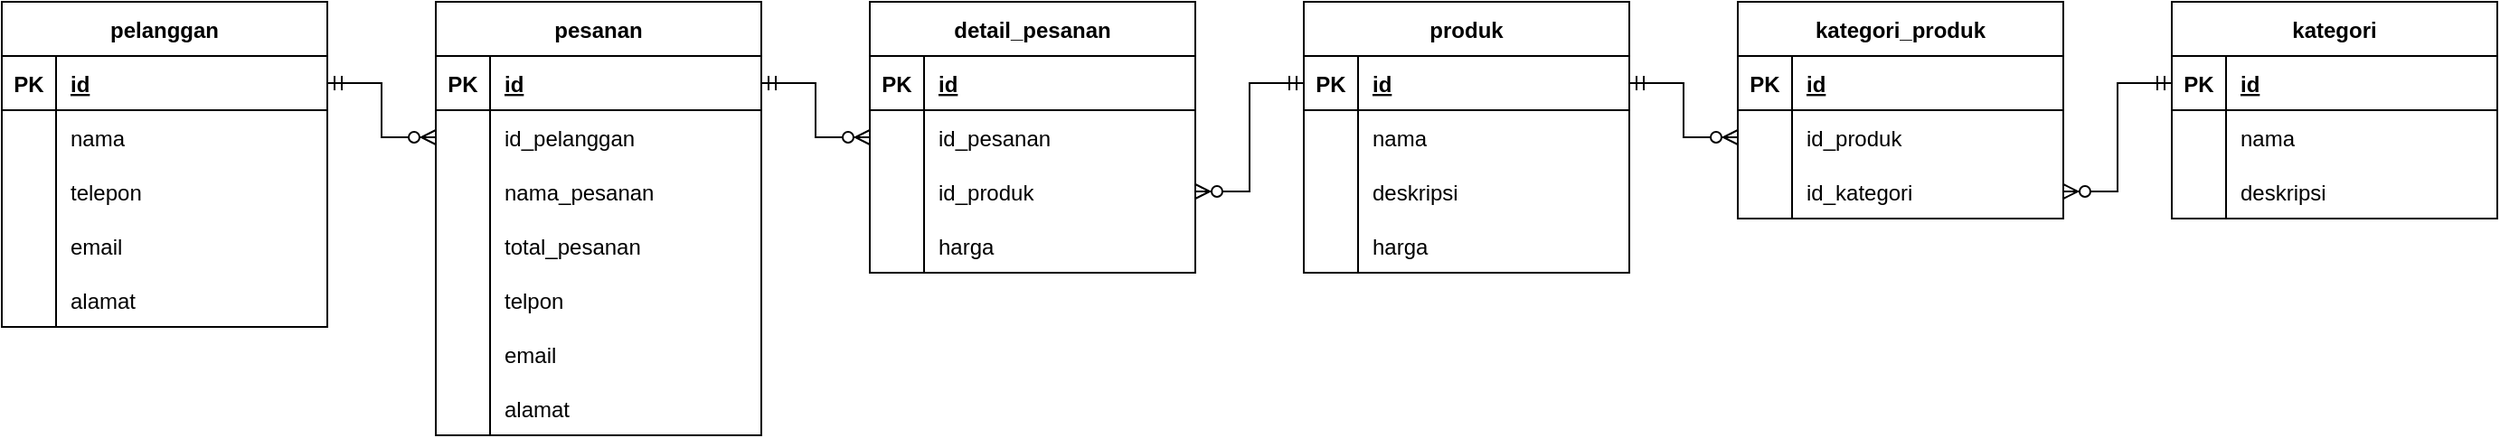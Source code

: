 <mxfile version="20.5.3" type="device"><diagram id="DdSeFPwj7vcF3v-qImV0" name="Page-1"><mxGraphModel dx="868" dy="450" grid="1" gridSize="10" guides="1" tooltips="1" connect="1" arrows="1" fold="1" page="1" pageScale="1" pageWidth="850" pageHeight="1100" math="0" shadow="0"><root><mxCell id="0"/><mxCell id="1" parent="0"/><mxCell id="Yi7rNI-i4tt3zs1nojZY-6" value="pelanggan" style="shape=table;startSize=30;container=1;collapsible=1;childLayout=tableLayout;fixedRows=1;rowLines=0;fontStyle=1;align=center;resizeLast=1;" vertex="1" parent="1"><mxGeometry x="40" y="80" width="180" height="180" as="geometry"/></mxCell><mxCell id="Yi7rNI-i4tt3zs1nojZY-7" value="" style="shape=tableRow;horizontal=0;startSize=0;swimlaneHead=0;swimlaneBody=0;fillColor=none;collapsible=0;dropTarget=0;points=[[0,0.5],[1,0.5]];portConstraint=eastwest;top=0;left=0;right=0;bottom=1;" vertex="1" parent="Yi7rNI-i4tt3zs1nojZY-6"><mxGeometry y="30" width="180" height="30" as="geometry"/></mxCell><mxCell id="Yi7rNI-i4tt3zs1nojZY-8" value="PK" style="shape=partialRectangle;connectable=0;fillColor=none;top=0;left=0;bottom=0;right=0;fontStyle=1;overflow=hidden;" vertex="1" parent="Yi7rNI-i4tt3zs1nojZY-7"><mxGeometry width="30" height="30" as="geometry"><mxRectangle width="30" height="30" as="alternateBounds"/></mxGeometry></mxCell><mxCell id="Yi7rNI-i4tt3zs1nojZY-9" value="id" style="shape=partialRectangle;connectable=0;fillColor=none;top=0;left=0;bottom=0;right=0;align=left;spacingLeft=6;fontStyle=5;overflow=hidden;" vertex="1" parent="Yi7rNI-i4tt3zs1nojZY-7"><mxGeometry x="30" width="150" height="30" as="geometry"><mxRectangle width="150" height="30" as="alternateBounds"/></mxGeometry></mxCell><mxCell id="Yi7rNI-i4tt3zs1nojZY-10" value="" style="shape=tableRow;horizontal=0;startSize=0;swimlaneHead=0;swimlaneBody=0;fillColor=none;collapsible=0;dropTarget=0;points=[[0,0.5],[1,0.5]];portConstraint=eastwest;top=0;left=0;right=0;bottom=0;" vertex="1" parent="Yi7rNI-i4tt3zs1nojZY-6"><mxGeometry y="60" width="180" height="30" as="geometry"/></mxCell><mxCell id="Yi7rNI-i4tt3zs1nojZY-11" value="" style="shape=partialRectangle;connectable=0;fillColor=none;top=0;left=0;bottom=0;right=0;editable=1;overflow=hidden;" vertex="1" parent="Yi7rNI-i4tt3zs1nojZY-10"><mxGeometry width="30" height="30" as="geometry"><mxRectangle width="30" height="30" as="alternateBounds"/></mxGeometry></mxCell><mxCell id="Yi7rNI-i4tt3zs1nojZY-12" value="nama" style="shape=partialRectangle;connectable=0;fillColor=none;top=0;left=0;bottom=0;right=0;align=left;spacingLeft=6;overflow=hidden;" vertex="1" parent="Yi7rNI-i4tt3zs1nojZY-10"><mxGeometry x="30" width="150" height="30" as="geometry"><mxRectangle width="150" height="30" as="alternateBounds"/></mxGeometry></mxCell><mxCell id="Yi7rNI-i4tt3zs1nojZY-13" value="" style="shape=tableRow;horizontal=0;startSize=0;swimlaneHead=0;swimlaneBody=0;fillColor=none;collapsible=0;dropTarget=0;points=[[0,0.5],[1,0.5]];portConstraint=eastwest;top=0;left=0;right=0;bottom=0;" vertex="1" parent="Yi7rNI-i4tt3zs1nojZY-6"><mxGeometry y="90" width="180" height="30" as="geometry"/></mxCell><mxCell id="Yi7rNI-i4tt3zs1nojZY-14" value="" style="shape=partialRectangle;connectable=0;fillColor=none;top=0;left=0;bottom=0;right=0;editable=1;overflow=hidden;" vertex="1" parent="Yi7rNI-i4tt3zs1nojZY-13"><mxGeometry width="30" height="30" as="geometry"><mxRectangle width="30" height="30" as="alternateBounds"/></mxGeometry></mxCell><mxCell id="Yi7rNI-i4tt3zs1nojZY-15" value="telepon" style="shape=partialRectangle;connectable=0;fillColor=none;top=0;left=0;bottom=0;right=0;align=left;spacingLeft=6;overflow=hidden;" vertex="1" parent="Yi7rNI-i4tt3zs1nojZY-13"><mxGeometry x="30" width="150" height="30" as="geometry"><mxRectangle width="150" height="30" as="alternateBounds"/></mxGeometry></mxCell><mxCell id="Yi7rNI-i4tt3zs1nojZY-16" value="" style="shape=tableRow;horizontal=0;startSize=0;swimlaneHead=0;swimlaneBody=0;fillColor=none;collapsible=0;dropTarget=0;points=[[0,0.5],[1,0.5]];portConstraint=eastwest;top=0;left=0;right=0;bottom=0;" vertex="1" parent="Yi7rNI-i4tt3zs1nojZY-6"><mxGeometry y="120" width="180" height="30" as="geometry"/></mxCell><mxCell id="Yi7rNI-i4tt3zs1nojZY-17" value="" style="shape=partialRectangle;connectable=0;fillColor=none;top=0;left=0;bottom=0;right=0;editable=1;overflow=hidden;" vertex="1" parent="Yi7rNI-i4tt3zs1nojZY-16"><mxGeometry width="30" height="30" as="geometry"><mxRectangle width="30" height="30" as="alternateBounds"/></mxGeometry></mxCell><mxCell id="Yi7rNI-i4tt3zs1nojZY-18" value="email" style="shape=partialRectangle;connectable=0;fillColor=none;top=0;left=0;bottom=0;right=0;align=left;spacingLeft=6;overflow=hidden;" vertex="1" parent="Yi7rNI-i4tt3zs1nojZY-16"><mxGeometry x="30" width="150" height="30" as="geometry"><mxRectangle width="150" height="30" as="alternateBounds"/></mxGeometry></mxCell><mxCell id="Yi7rNI-i4tt3zs1nojZY-24" value="" style="shape=tableRow;horizontal=0;startSize=0;swimlaneHead=0;swimlaneBody=0;fillColor=none;collapsible=0;dropTarget=0;points=[[0,0.5],[1,0.5]];portConstraint=eastwest;top=0;left=0;right=0;bottom=0;" vertex="1" parent="Yi7rNI-i4tt3zs1nojZY-6"><mxGeometry y="150" width="180" height="30" as="geometry"/></mxCell><mxCell id="Yi7rNI-i4tt3zs1nojZY-25" value="" style="shape=partialRectangle;connectable=0;fillColor=none;top=0;left=0;bottom=0;right=0;editable=1;overflow=hidden;" vertex="1" parent="Yi7rNI-i4tt3zs1nojZY-24"><mxGeometry width="30" height="30" as="geometry"><mxRectangle width="30" height="30" as="alternateBounds"/></mxGeometry></mxCell><mxCell id="Yi7rNI-i4tt3zs1nojZY-26" value="alamat" style="shape=partialRectangle;connectable=0;fillColor=none;top=0;left=0;bottom=0;right=0;align=left;spacingLeft=6;overflow=hidden;" vertex="1" parent="Yi7rNI-i4tt3zs1nojZY-24"><mxGeometry x="30" width="150" height="30" as="geometry"><mxRectangle width="150" height="30" as="alternateBounds"/></mxGeometry></mxCell><mxCell id="Yi7rNI-i4tt3zs1nojZY-27" value="pesanan" style="shape=table;startSize=30;container=1;collapsible=1;childLayout=tableLayout;fixedRows=1;rowLines=0;fontStyle=1;align=center;resizeLast=1;" vertex="1" parent="1"><mxGeometry x="280" y="80" width="180" height="240" as="geometry"/></mxCell><mxCell id="Yi7rNI-i4tt3zs1nojZY-28" value="" style="shape=tableRow;horizontal=0;startSize=0;swimlaneHead=0;swimlaneBody=0;fillColor=none;collapsible=0;dropTarget=0;points=[[0,0.5],[1,0.5]];portConstraint=eastwest;top=0;left=0;right=0;bottom=1;" vertex="1" parent="Yi7rNI-i4tt3zs1nojZY-27"><mxGeometry y="30" width="180" height="30" as="geometry"/></mxCell><mxCell id="Yi7rNI-i4tt3zs1nojZY-29" value="PK" style="shape=partialRectangle;connectable=0;fillColor=none;top=0;left=0;bottom=0;right=0;fontStyle=1;overflow=hidden;" vertex="1" parent="Yi7rNI-i4tt3zs1nojZY-28"><mxGeometry width="30" height="30" as="geometry"><mxRectangle width="30" height="30" as="alternateBounds"/></mxGeometry></mxCell><mxCell id="Yi7rNI-i4tt3zs1nojZY-30" value="id" style="shape=partialRectangle;connectable=0;fillColor=none;top=0;left=0;bottom=0;right=0;align=left;spacingLeft=6;fontStyle=5;overflow=hidden;" vertex="1" parent="Yi7rNI-i4tt3zs1nojZY-28"><mxGeometry x="30" width="150" height="30" as="geometry"><mxRectangle width="150" height="30" as="alternateBounds"/></mxGeometry></mxCell><mxCell id="Yi7rNI-i4tt3zs1nojZY-31" value="" style="shape=tableRow;horizontal=0;startSize=0;swimlaneHead=0;swimlaneBody=0;fillColor=none;collapsible=0;dropTarget=0;points=[[0,0.5],[1,0.5]];portConstraint=eastwest;top=0;left=0;right=0;bottom=0;" vertex="1" parent="Yi7rNI-i4tt3zs1nojZY-27"><mxGeometry y="60" width="180" height="30" as="geometry"/></mxCell><mxCell id="Yi7rNI-i4tt3zs1nojZY-32" value="" style="shape=partialRectangle;connectable=0;fillColor=none;top=0;left=0;bottom=0;right=0;editable=1;overflow=hidden;" vertex="1" parent="Yi7rNI-i4tt3zs1nojZY-31"><mxGeometry width="30" height="30" as="geometry"><mxRectangle width="30" height="30" as="alternateBounds"/></mxGeometry></mxCell><mxCell id="Yi7rNI-i4tt3zs1nojZY-33" value="id_pelanggan" style="shape=partialRectangle;connectable=0;fillColor=none;top=0;left=0;bottom=0;right=0;align=left;spacingLeft=6;overflow=hidden;" vertex="1" parent="Yi7rNI-i4tt3zs1nojZY-31"><mxGeometry x="30" width="150" height="30" as="geometry"><mxRectangle width="150" height="30" as="alternateBounds"/></mxGeometry></mxCell><mxCell id="Yi7rNI-i4tt3zs1nojZY-37" value="" style="shape=tableRow;horizontal=0;startSize=0;swimlaneHead=0;swimlaneBody=0;fillColor=none;collapsible=0;dropTarget=0;points=[[0,0.5],[1,0.5]];portConstraint=eastwest;top=0;left=0;right=0;bottom=0;" vertex="1" parent="Yi7rNI-i4tt3zs1nojZY-27"><mxGeometry y="90" width="180" height="30" as="geometry"/></mxCell><mxCell id="Yi7rNI-i4tt3zs1nojZY-38" value="" style="shape=partialRectangle;connectable=0;fillColor=none;top=0;left=0;bottom=0;right=0;editable=1;overflow=hidden;" vertex="1" parent="Yi7rNI-i4tt3zs1nojZY-37"><mxGeometry width="30" height="30" as="geometry"><mxRectangle width="30" height="30" as="alternateBounds"/></mxGeometry></mxCell><mxCell id="Yi7rNI-i4tt3zs1nojZY-39" value="nama_pesanan" style="shape=partialRectangle;connectable=0;fillColor=none;top=0;left=0;bottom=0;right=0;align=left;spacingLeft=6;overflow=hidden;" vertex="1" parent="Yi7rNI-i4tt3zs1nojZY-37"><mxGeometry x="30" width="150" height="30" as="geometry"><mxRectangle width="150" height="30" as="alternateBounds"/></mxGeometry></mxCell><mxCell id="Yi7rNI-i4tt3zs1nojZY-40" value="" style="shape=tableRow;horizontal=0;startSize=0;swimlaneHead=0;swimlaneBody=0;fillColor=none;collapsible=0;dropTarget=0;points=[[0,0.5],[1,0.5]];portConstraint=eastwest;top=0;left=0;right=0;bottom=0;" vertex="1" parent="Yi7rNI-i4tt3zs1nojZY-27"><mxGeometry y="120" width="180" height="30" as="geometry"/></mxCell><mxCell id="Yi7rNI-i4tt3zs1nojZY-41" value="" style="shape=partialRectangle;connectable=0;fillColor=none;top=0;left=0;bottom=0;right=0;editable=1;overflow=hidden;" vertex="1" parent="Yi7rNI-i4tt3zs1nojZY-40"><mxGeometry width="30" height="30" as="geometry"><mxRectangle width="30" height="30" as="alternateBounds"/></mxGeometry></mxCell><mxCell id="Yi7rNI-i4tt3zs1nojZY-42" value="total_pesanan" style="shape=partialRectangle;connectable=0;fillColor=none;top=0;left=0;bottom=0;right=0;align=left;spacingLeft=6;overflow=hidden;" vertex="1" parent="Yi7rNI-i4tt3zs1nojZY-40"><mxGeometry x="30" width="150" height="30" as="geometry"><mxRectangle width="150" height="30" as="alternateBounds"/></mxGeometry></mxCell><mxCell id="Yi7rNI-i4tt3zs1nojZY-34" value="" style="shape=tableRow;horizontal=0;startSize=0;swimlaneHead=0;swimlaneBody=0;fillColor=none;collapsible=0;dropTarget=0;points=[[0,0.5],[1,0.5]];portConstraint=eastwest;top=0;left=0;right=0;bottom=0;" vertex="1" parent="Yi7rNI-i4tt3zs1nojZY-27"><mxGeometry y="150" width="180" height="30" as="geometry"/></mxCell><mxCell id="Yi7rNI-i4tt3zs1nojZY-35" value="" style="shape=partialRectangle;connectable=0;fillColor=none;top=0;left=0;bottom=0;right=0;editable=1;overflow=hidden;" vertex="1" parent="Yi7rNI-i4tt3zs1nojZY-34"><mxGeometry width="30" height="30" as="geometry"><mxRectangle width="30" height="30" as="alternateBounds"/></mxGeometry></mxCell><mxCell id="Yi7rNI-i4tt3zs1nojZY-36" value="telpon" style="shape=partialRectangle;connectable=0;fillColor=none;top=0;left=0;bottom=0;right=0;align=left;spacingLeft=6;overflow=hidden;" vertex="1" parent="Yi7rNI-i4tt3zs1nojZY-34"><mxGeometry x="30" width="150" height="30" as="geometry"><mxRectangle width="150" height="30" as="alternateBounds"/></mxGeometry></mxCell><mxCell id="Yi7rNI-i4tt3zs1nojZY-136" value="" style="shape=tableRow;horizontal=0;startSize=0;swimlaneHead=0;swimlaneBody=0;fillColor=none;collapsible=0;dropTarget=0;points=[[0,0.5],[1,0.5]];portConstraint=eastwest;top=0;left=0;right=0;bottom=0;" vertex="1" parent="Yi7rNI-i4tt3zs1nojZY-27"><mxGeometry y="180" width="180" height="30" as="geometry"/></mxCell><mxCell id="Yi7rNI-i4tt3zs1nojZY-137" value="" style="shape=partialRectangle;connectable=0;fillColor=none;top=0;left=0;bottom=0;right=0;editable=1;overflow=hidden;" vertex="1" parent="Yi7rNI-i4tt3zs1nojZY-136"><mxGeometry width="30" height="30" as="geometry"><mxRectangle width="30" height="30" as="alternateBounds"/></mxGeometry></mxCell><mxCell id="Yi7rNI-i4tt3zs1nojZY-138" value="email" style="shape=partialRectangle;connectable=0;fillColor=none;top=0;left=0;bottom=0;right=0;align=left;spacingLeft=6;overflow=hidden;" vertex="1" parent="Yi7rNI-i4tt3zs1nojZY-136"><mxGeometry x="30" width="150" height="30" as="geometry"><mxRectangle width="150" height="30" as="alternateBounds"/></mxGeometry></mxCell><mxCell id="Yi7rNI-i4tt3zs1nojZY-139" value="" style="shape=tableRow;horizontal=0;startSize=0;swimlaneHead=0;swimlaneBody=0;fillColor=none;collapsible=0;dropTarget=0;points=[[0,0.5],[1,0.5]];portConstraint=eastwest;top=0;left=0;right=0;bottom=0;" vertex="1" parent="Yi7rNI-i4tt3zs1nojZY-27"><mxGeometry y="210" width="180" height="30" as="geometry"/></mxCell><mxCell id="Yi7rNI-i4tt3zs1nojZY-140" value="" style="shape=partialRectangle;connectable=0;fillColor=none;top=0;left=0;bottom=0;right=0;editable=1;overflow=hidden;" vertex="1" parent="Yi7rNI-i4tt3zs1nojZY-139"><mxGeometry width="30" height="30" as="geometry"><mxRectangle width="30" height="30" as="alternateBounds"/></mxGeometry></mxCell><mxCell id="Yi7rNI-i4tt3zs1nojZY-141" value="alamat" style="shape=partialRectangle;connectable=0;fillColor=none;top=0;left=0;bottom=0;right=0;align=left;spacingLeft=6;overflow=hidden;" vertex="1" parent="Yi7rNI-i4tt3zs1nojZY-139"><mxGeometry x="30" width="150" height="30" as="geometry"><mxRectangle width="150" height="30" as="alternateBounds"/></mxGeometry></mxCell><mxCell id="Yi7rNI-i4tt3zs1nojZY-47" value="produk" style="shape=table;startSize=30;container=1;collapsible=1;childLayout=tableLayout;fixedRows=1;rowLines=0;fontStyle=1;align=center;resizeLast=1;" vertex="1" parent="1"><mxGeometry x="760" y="80" width="180" height="150" as="geometry"/></mxCell><mxCell id="Yi7rNI-i4tt3zs1nojZY-48" value="" style="shape=tableRow;horizontal=0;startSize=0;swimlaneHead=0;swimlaneBody=0;fillColor=none;collapsible=0;dropTarget=0;points=[[0,0.5],[1,0.5]];portConstraint=eastwest;top=0;left=0;right=0;bottom=1;" vertex="1" parent="Yi7rNI-i4tt3zs1nojZY-47"><mxGeometry y="30" width="180" height="30" as="geometry"/></mxCell><mxCell id="Yi7rNI-i4tt3zs1nojZY-49" value="PK" style="shape=partialRectangle;connectable=0;fillColor=none;top=0;left=0;bottom=0;right=0;fontStyle=1;overflow=hidden;" vertex="1" parent="Yi7rNI-i4tt3zs1nojZY-48"><mxGeometry width="30" height="30" as="geometry"><mxRectangle width="30" height="30" as="alternateBounds"/></mxGeometry></mxCell><mxCell id="Yi7rNI-i4tt3zs1nojZY-50" value="id" style="shape=partialRectangle;connectable=0;fillColor=none;top=0;left=0;bottom=0;right=0;align=left;spacingLeft=6;fontStyle=5;overflow=hidden;" vertex="1" parent="Yi7rNI-i4tt3zs1nojZY-48"><mxGeometry x="30" width="150" height="30" as="geometry"><mxRectangle width="150" height="30" as="alternateBounds"/></mxGeometry></mxCell><mxCell id="Yi7rNI-i4tt3zs1nojZY-51" value="" style="shape=tableRow;horizontal=0;startSize=0;swimlaneHead=0;swimlaneBody=0;fillColor=none;collapsible=0;dropTarget=0;points=[[0,0.5],[1,0.5]];portConstraint=eastwest;top=0;left=0;right=0;bottom=0;" vertex="1" parent="Yi7rNI-i4tt3zs1nojZY-47"><mxGeometry y="60" width="180" height="30" as="geometry"/></mxCell><mxCell id="Yi7rNI-i4tt3zs1nojZY-52" value="" style="shape=partialRectangle;connectable=0;fillColor=none;top=0;left=0;bottom=0;right=0;editable=1;overflow=hidden;" vertex="1" parent="Yi7rNI-i4tt3zs1nojZY-51"><mxGeometry width="30" height="30" as="geometry"><mxRectangle width="30" height="30" as="alternateBounds"/></mxGeometry></mxCell><mxCell id="Yi7rNI-i4tt3zs1nojZY-53" value="nama" style="shape=partialRectangle;connectable=0;fillColor=none;top=0;left=0;bottom=0;right=0;align=left;spacingLeft=6;overflow=hidden;" vertex="1" parent="Yi7rNI-i4tt3zs1nojZY-51"><mxGeometry x="30" width="150" height="30" as="geometry"><mxRectangle width="150" height="30" as="alternateBounds"/></mxGeometry></mxCell><mxCell id="Yi7rNI-i4tt3zs1nojZY-54" value="" style="shape=tableRow;horizontal=0;startSize=0;swimlaneHead=0;swimlaneBody=0;fillColor=none;collapsible=0;dropTarget=0;points=[[0,0.5],[1,0.5]];portConstraint=eastwest;top=0;left=0;right=0;bottom=0;" vertex="1" parent="Yi7rNI-i4tt3zs1nojZY-47"><mxGeometry y="90" width="180" height="30" as="geometry"/></mxCell><mxCell id="Yi7rNI-i4tt3zs1nojZY-55" value="" style="shape=partialRectangle;connectable=0;fillColor=none;top=0;left=0;bottom=0;right=0;editable=1;overflow=hidden;" vertex="1" parent="Yi7rNI-i4tt3zs1nojZY-54"><mxGeometry width="30" height="30" as="geometry"><mxRectangle width="30" height="30" as="alternateBounds"/></mxGeometry></mxCell><mxCell id="Yi7rNI-i4tt3zs1nojZY-56" value="deskripsi" style="shape=partialRectangle;connectable=0;fillColor=none;top=0;left=0;bottom=0;right=0;align=left;spacingLeft=6;overflow=hidden;" vertex="1" parent="Yi7rNI-i4tt3zs1nojZY-54"><mxGeometry x="30" width="150" height="30" as="geometry"><mxRectangle width="150" height="30" as="alternateBounds"/></mxGeometry></mxCell><mxCell id="Yi7rNI-i4tt3zs1nojZY-57" value="" style="shape=tableRow;horizontal=0;startSize=0;swimlaneHead=0;swimlaneBody=0;fillColor=none;collapsible=0;dropTarget=0;points=[[0,0.5],[1,0.5]];portConstraint=eastwest;top=0;left=0;right=0;bottom=0;" vertex="1" parent="Yi7rNI-i4tt3zs1nojZY-47"><mxGeometry y="120" width="180" height="30" as="geometry"/></mxCell><mxCell id="Yi7rNI-i4tt3zs1nojZY-58" value="" style="shape=partialRectangle;connectable=0;fillColor=none;top=0;left=0;bottom=0;right=0;editable=1;overflow=hidden;" vertex="1" parent="Yi7rNI-i4tt3zs1nojZY-57"><mxGeometry width="30" height="30" as="geometry"><mxRectangle width="30" height="30" as="alternateBounds"/></mxGeometry></mxCell><mxCell id="Yi7rNI-i4tt3zs1nojZY-59" value="harga" style="shape=partialRectangle;connectable=0;fillColor=none;top=0;left=0;bottom=0;right=0;align=left;spacingLeft=6;overflow=hidden;" vertex="1" parent="Yi7rNI-i4tt3zs1nojZY-57"><mxGeometry x="30" width="150" height="30" as="geometry"><mxRectangle width="150" height="30" as="alternateBounds"/></mxGeometry></mxCell><mxCell id="Yi7rNI-i4tt3zs1nojZY-63" value="kategori" style="shape=table;startSize=30;container=1;collapsible=1;childLayout=tableLayout;fixedRows=1;rowLines=0;fontStyle=1;align=center;resizeLast=1;" vertex="1" parent="1"><mxGeometry x="1240" y="80" width="180" height="120" as="geometry"/></mxCell><mxCell id="Yi7rNI-i4tt3zs1nojZY-64" value="" style="shape=tableRow;horizontal=0;startSize=0;swimlaneHead=0;swimlaneBody=0;fillColor=none;collapsible=0;dropTarget=0;points=[[0,0.5],[1,0.5]];portConstraint=eastwest;top=0;left=0;right=0;bottom=1;" vertex="1" parent="Yi7rNI-i4tt3zs1nojZY-63"><mxGeometry y="30" width="180" height="30" as="geometry"/></mxCell><mxCell id="Yi7rNI-i4tt3zs1nojZY-65" value="PK" style="shape=partialRectangle;connectable=0;fillColor=none;top=0;left=0;bottom=0;right=0;fontStyle=1;overflow=hidden;" vertex="1" parent="Yi7rNI-i4tt3zs1nojZY-64"><mxGeometry width="30" height="30" as="geometry"><mxRectangle width="30" height="30" as="alternateBounds"/></mxGeometry></mxCell><mxCell id="Yi7rNI-i4tt3zs1nojZY-66" value="id" style="shape=partialRectangle;connectable=0;fillColor=none;top=0;left=0;bottom=0;right=0;align=left;spacingLeft=6;fontStyle=5;overflow=hidden;" vertex="1" parent="Yi7rNI-i4tt3zs1nojZY-64"><mxGeometry x="30" width="150" height="30" as="geometry"><mxRectangle width="150" height="30" as="alternateBounds"/></mxGeometry></mxCell><mxCell id="Yi7rNI-i4tt3zs1nojZY-67" value="" style="shape=tableRow;horizontal=0;startSize=0;swimlaneHead=0;swimlaneBody=0;fillColor=none;collapsible=0;dropTarget=0;points=[[0,0.5],[1,0.5]];portConstraint=eastwest;top=0;left=0;right=0;bottom=0;" vertex="1" parent="Yi7rNI-i4tt3zs1nojZY-63"><mxGeometry y="60" width="180" height="30" as="geometry"/></mxCell><mxCell id="Yi7rNI-i4tt3zs1nojZY-68" value="" style="shape=partialRectangle;connectable=0;fillColor=none;top=0;left=0;bottom=0;right=0;editable=1;overflow=hidden;" vertex="1" parent="Yi7rNI-i4tt3zs1nojZY-67"><mxGeometry width="30" height="30" as="geometry"><mxRectangle width="30" height="30" as="alternateBounds"/></mxGeometry></mxCell><mxCell id="Yi7rNI-i4tt3zs1nojZY-69" value="nama" style="shape=partialRectangle;connectable=0;fillColor=none;top=0;left=0;bottom=0;right=0;align=left;spacingLeft=6;overflow=hidden;" vertex="1" parent="Yi7rNI-i4tt3zs1nojZY-67"><mxGeometry x="30" width="150" height="30" as="geometry"><mxRectangle width="150" height="30" as="alternateBounds"/></mxGeometry></mxCell><mxCell id="Yi7rNI-i4tt3zs1nojZY-163" value="" style="shape=tableRow;horizontal=0;startSize=0;swimlaneHead=0;swimlaneBody=0;fillColor=none;collapsible=0;dropTarget=0;points=[[0,0.5],[1,0.5]];portConstraint=eastwest;top=0;left=0;right=0;bottom=0;" vertex="1" parent="Yi7rNI-i4tt3zs1nojZY-63"><mxGeometry y="90" width="180" height="30" as="geometry"/></mxCell><mxCell id="Yi7rNI-i4tt3zs1nojZY-164" value="" style="shape=partialRectangle;connectable=0;fillColor=none;top=0;left=0;bottom=0;right=0;editable=1;overflow=hidden;" vertex="1" parent="Yi7rNI-i4tt3zs1nojZY-163"><mxGeometry width="30" height="30" as="geometry"><mxRectangle width="30" height="30" as="alternateBounds"/></mxGeometry></mxCell><mxCell id="Yi7rNI-i4tt3zs1nojZY-165" value="deskripsi" style="shape=partialRectangle;connectable=0;fillColor=none;top=0;left=0;bottom=0;right=0;align=left;spacingLeft=6;overflow=hidden;" vertex="1" parent="Yi7rNI-i4tt3zs1nojZY-163"><mxGeometry x="30" width="150" height="30" as="geometry"><mxRectangle width="150" height="30" as="alternateBounds"/></mxGeometry></mxCell><mxCell id="Yi7rNI-i4tt3zs1nojZY-79" value="kategori_produk" style="shape=table;startSize=30;container=1;collapsible=1;childLayout=tableLayout;fixedRows=1;rowLines=0;fontStyle=1;align=center;resizeLast=1;" vertex="1" parent="1"><mxGeometry x="1000" y="80" width="180" height="120" as="geometry"/></mxCell><mxCell id="Yi7rNI-i4tt3zs1nojZY-80" value="" style="shape=tableRow;horizontal=0;startSize=0;swimlaneHead=0;swimlaneBody=0;fillColor=none;collapsible=0;dropTarget=0;points=[[0,0.5],[1,0.5]];portConstraint=eastwest;top=0;left=0;right=0;bottom=1;" vertex="1" parent="Yi7rNI-i4tt3zs1nojZY-79"><mxGeometry y="30" width="180" height="30" as="geometry"/></mxCell><mxCell id="Yi7rNI-i4tt3zs1nojZY-81" value="PK" style="shape=partialRectangle;connectable=0;fillColor=none;top=0;left=0;bottom=0;right=0;fontStyle=1;overflow=hidden;" vertex="1" parent="Yi7rNI-i4tt3zs1nojZY-80"><mxGeometry width="30" height="30" as="geometry"><mxRectangle width="30" height="30" as="alternateBounds"/></mxGeometry></mxCell><mxCell id="Yi7rNI-i4tt3zs1nojZY-82" value="id" style="shape=partialRectangle;connectable=0;fillColor=none;top=0;left=0;bottom=0;right=0;align=left;spacingLeft=6;fontStyle=5;overflow=hidden;" vertex="1" parent="Yi7rNI-i4tt3zs1nojZY-80"><mxGeometry x="30" width="150" height="30" as="geometry"><mxRectangle width="150" height="30" as="alternateBounds"/></mxGeometry></mxCell><mxCell id="Yi7rNI-i4tt3zs1nojZY-83" value="" style="shape=tableRow;horizontal=0;startSize=0;swimlaneHead=0;swimlaneBody=0;fillColor=none;collapsible=0;dropTarget=0;points=[[0,0.5],[1,0.5]];portConstraint=eastwest;top=0;left=0;right=0;bottom=0;" vertex="1" parent="Yi7rNI-i4tt3zs1nojZY-79"><mxGeometry y="60" width="180" height="30" as="geometry"/></mxCell><mxCell id="Yi7rNI-i4tt3zs1nojZY-84" value="" style="shape=partialRectangle;connectable=0;fillColor=none;top=0;left=0;bottom=0;right=0;editable=1;overflow=hidden;" vertex="1" parent="Yi7rNI-i4tt3zs1nojZY-83"><mxGeometry width="30" height="30" as="geometry"><mxRectangle width="30" height="30" as="alternateBounds"/></mxGeometry></mxCell><mxCell id="Yi7rNI-i4tt3zs1nojZY-85" value="id_produk" style="shape=partialRectangle;connectable=0;fillColor=none;top=0;left=0;bottom=0;right=0;align=left;spacingLeft=6;overflow=hidden;" vertex="1" parent="Yi7rNI-i4tt3zs1nojZY-83"><mxGeometry x="30" width="150" height="30" as="geometry"><mxRectangle width="150" height="30" as="alternateBounds"/></mxGeometry></mxCell><mxCell id="Yi7rNI-i4tt3zs1nojZY-86" value="" style="shape=tableRow;horizontal=0;startSize=0;swimlaneHead=0;swimlaneBody=0;fillColor=none;collapsible=0;dropTarget=0;points=[[0,0.5],[1,0.5]];portConstraint=eastwest;top=0;left=0;right=0;bottom=0;" vertex="1" parent="Yi7rNI-i4tt3zs1nojZY-79"><mxGeometry y="90" width="180" height="30" as="geometry"/></mxCell><mxCell id="Yi7rNI-i4tt3zs1nojZY-87" value="" style="shape=partialRectangle;connectable=0;fillColor=none;top=0;left=0;bottom=0;right=0;editable=1;overflow=hidden;" vertex="1" parent="Yi7rNI-i4tt3zs1nojZY-86"><mxGeometry width="30" height="30" as="geometry"><mxRectangle width="30" height="30" as="alternateBounds"/></mxGeometry></mxCell><mxCell id="Yi7rNI-i4tt3zs1nojZY-88" value="id_kategori" style="shape=partialRectangle;connectable=0;fillColor=none;top=0;left=0;bottom=0;right=0;align=left;spacingLeft=6;overflow=hidden;" vertex="1" parent="Yi7rNI-i4tt3zs1nojZY-86"><mxGeometry x="30" width="150" height="30" as="geometry"><mxRectangle width="150" height="30" as="alternateBounds"/></mxGeometry></mxCell><mxCell id="Yi7rNI-i4tt3zs1nojZY-95" value="detail_pesanan" style="shape=table;startSize=30;container=1;collapsible=1;childLayout=tableLayout;fixedRows=1;rowLines=0;fontStyle=1;align=center;resizeLast=1;" vertex="1" parent="1"><mxGeometry x="520" y="80" width="180" height="150" as="geometry"/></mxCell><mxCell id="Yi7rNI-i4tt3zs1nojZY-96" value="" style="shape=tableRow;horizontal=0;startSize=0;swimlaneHead=0;swimlaneBody=0;fillColor=none;collapsible=0;dropTarget=0;points=[[0,0.5],[1,0.5]];portConstraint=eastwest;top=0;left=0;right=0;bottom=1;" vertex="1" parent="Yi7rNI-i4tt3zs1nojZY-95"><mxGeometry y="30" width="180" height="30" as="geometry"/></mxCell><mxCell id="Yi7rNI-i4tt3zs1nojZY-97" value="PK" style="shape=partialRectangle;connectable=0;fillColor=none;top=0;left=0;bottom=0;right=0;fontStyle=1;overflow=hidden;" vertex="1" parent="Yi7rNI-i4tt3zs1nojZY-96"><mxGeometry width="30" height="30" as="geometry"><mxRectangle width="30" height="30" as="alternateBounds"/></mxGeometry></mxCell><mxCell id="Yi7rNI-i4tt3zs1nojZY-98" value="id" style="shape=partialRectangle;connectable=0;fillColor=none;top=0;left=0;bottom=0;right=0;align=left;spacingLeft=6;fontStyle=5;overflow=hidden;" vertex="1" parent="Yi7rNI-i4tt3zs1nojZY-96"><mxGeometry x="30" width="150" height="30" as="geometry"><mxRectangle width="150" height="30" as="alternateBounds"/></mxGeometry></mxCell><mxCell id="Yi7rNI-i4tt3zs1nojZY-99" value="" style="shape=tableRow;horizontal=0;startSize=0;swimlaneHead=0;swimlaneBody=0;fillColor=none;collapsible=0;dropTarget=0;points=[[0,0.5],[1,0.5]];portConstraint=eastwest;top=0;left=0;right=0;bottom=0;" vertex="1" parent="Yi7rNI-i4tt3zs1nojZY-95"><mxGeometry y="60" width="180" height="30" as="geometry"/></mxCell><mxCell id="Yi7rNI-i4tt3zs1nojZY-100" value="" style="shape=partialRectangle;connectable=0;fillColor=none;top=0;left=0;bottom=0;right=0;editable=1;overflow=hidden;" vertex="1" parent="Yi7rNI-i4tt3zs1nojZY-99"><mxGeometry width="30" height="30" as="geometry"><mxRectangle width="30" height="30" as="alternateBounds"/></mxGeometry></mxCell><mxCell id="Yi7rNI-i4tt3zs1nojZY-101" value="id_pesanan" style="shape=partialRectangle;connectable=0;fillColor=none;top=0;left=0;bottom=0;right=0;align=left;spacingLeft=6;overflow=hidden;" vertex="1" parent="Yi7rNI-i4tt3zs1nojZY-99"><mxGeometry x="30" width="150" height="30" as="geometry"><mxRectangle width="150" height="30" as="alternateBounds"/></mxGeometry></mxCell><mxCell id="Yi7rNI-i4tt3zs1nojZY-102" value="" style="shape=tableRow;horizontal=0;startSize=0;swimlaneHead=0;swimlaneBody=0;fillColor=none;collapsible=0;dropTarget=0;points=[[0,0.5],[1,0.5]];portConstraint=eastwest;top=0;left=0;right=0;bottom=0;" vertex="1" parent="Yi7rNI-i4tt3zs1nojZY-95"><mxGeometry y="90" width="180" height="30" as="geometry"/></mxCell><mxCell id="Yi7rNI-i4tt3zs1nojZY-103" value="" style="shape=partialRectangle;connectable=0;fillColor=none;top=0;left=0;bottom=0;right=0;editable=1;overflow=hidden;" vertex="1" parent="Yi7rNI-i4tt3zs1nojZY-102"><mxGeometry width="30" height="30" as="geometry"><mxRectangle width="30" height="30" as="alternateBounds"/></mxGeometry></mxCell><mxCell id="Yi7rNI-i4tt3zs1nojZY-104" value="id_produk" style="shape=partialRectangle;connectable=0;fillColor=none;top=0;left=0;bottom=0;right=0;align=left;spacingLeft=6;overflow=hidden;" vertex="1" parent="Yi7rNI-i4tt3zs1nojZY-102"><mxGeometry x="30" width="150" height="30" as="geometry"><mxRectangle width="150" height="30" as="alternateBounds"/></mxGeometry></mxCell><mxCell id="Yi7rNI-i4tt3zs1nojZY-105" value="" style="shape=tableRow;horizontal=0;startSize=0;swimlaneHead=0;swimlaneBody=0;fillColor=none;collapsible=0;dropTarget=0;points=[[0,0.5],[1,0.5]];portConstraint=eastwest;top=0;left=0;right=0;bottom=0;" vertex="1" parent="Yi7rNI-i4tt3zs1nojZY-95"><mxGeometry y="120" width="180" height="30" as="geometry"/></mxCell><mxCell id="Yi7rNI-i4tt3zs1nojZY-106" value="" style="shape=partialRectangle;connectable=0;fillColor=none;top=0;left=0;bottom=0;right=0;editable=1;overflow=hidden;" vertex="1" parent="Yi7rNI-i4tt3zs1nojZY-105"><mxGeometry width="30" height="30" as="geometry"><mxRectangle width="30" height="30" as="alternateBounds"/></mxGeometry></mxCell><mxCell id="Yi7rNI-i4tt3zs1nojZY-107" value="harga" style="shape=partialRectangle;connectable=0;fillColor=none;top=0;left=0;bottom=0;right=0;align=left;spacingLeft=6;overflow=hidden;" vertex="1" parent="Yi7rNI-i4tt3zs1nojZY-105"><mxGeometry x="30" width="150" height="30" as="geometry"><mxRectangle width="150" height="30" as="alternateBounds"/></mxGeometry></mxCell><mxCell id="Yi7rNI-i4tt3zs1nojZY-166" value="" style="edgeStyle=entityRelationEdgeStyle;fontSize=12;html=1;endArrow=ERzeroToMany;startArrow=ERmandOne;rounded=0;exitX=1;exitY=0.5;exitDx=0;exitDy=0;" edge="1" parent="1" source="Yi7rNI-i4tt3zs1nojZY-7" target="Yi7rNI-i4tt3zs1nojZY-31"><mxGeometry width="100" height="100" relative="1" as="geometry"><mxPoint x="410" y="310" as="sourcePoint"/><mxPoint x="510" y="210" as="targetPoint"/></mxGeometry></mxCell><mxCell id="Yi7rNI-i4tt3zs1nojZY-167" value="" style="edgeStyle=entityRelationEdgeStyle;fontSize=12;html=1;endArrow=ERzeroToMany;startArrow=ERmandOne;rounded=0;exitX=1;exitY=0.5;exitDx=0;exitDy=0;entryX=0;entryY=0.5;entryDx=0;entryDy=0;" edge="1" parent="1" source="Yi7rNI-i4tt3zs1nojZY-48" target="Yi7rNI-i4tt3zs1nojZY-83"><mxGeometry width="100" height="100" relative="1" as="geometry"><mxPoint x="1170" y="310" as="sourcePoint"/><mxPoint x="1270" y="210" as="targetPoint"/></mxGeometry></mxCell><mxCell id="Yi7rNI-i4tt3zs1nojZY-168" value="" style="edgeStyle=entityRelationEdgeStyle;fontSize=12;html=1;endArrow=ERzeroToMany;startArrow=ERmandOne;rounded=0;entryX=1;entryY=0.5;entryDx=0;entryDy=0;" edge="1" parent="1" source="Yi7rNI-i4tt3zs1nojZY-64" target="Yi7rNI-i4tt3zs1nojZY-86"><mxGeometry width="100" height="100" relative="1" as="geometry"><mxPoint x="1170" y="310" as="sourcePoint"/><mxPoint x="1270" y="210" as="targetPoint"/></mxGeometry></mxCell><mxCell id="Yi7rNI-i4tt3zs1nojZY-169" value="" style="edgeStyle=entityRelationEdgeStyle;fontSize=12;html=1;endArrow=ERzeroToMany;startArrow=ERmandOne;rounded=0;exitX=0;exitY=0.5;exitDx=0;exitDy=0;entryX=1;entryY=0.5;entryDx=0;entryDy=0;" edge="1" parent="1" source="Yi7rNI-i4tt3zs1nojZY-48" target="Yi7rNI-i4tt3zs1nojZY-102"><mxGeometry width="100" height="100" relative="1" as="geometry"><mxPoint x="600" y="310" as="sourcePoint"/><mxPoint x="700" y="210" as="targetPoint"/></mxGeometry></mxCell><mxCell id="Yi7rNI-i4tt3zs1nojZY-170" value="" style="edgeStyle=entityRelationEdgeStyle;fontSize=12;html=1;endArrow=ERzeroToMany;startArrow=ERmandOne;rounded=0;exitX=1;exitY=0.5;exitDx=0;exitDy=0;entryX=0;entryY=0.5;entryDx=0;entryDy=0;" edge="1" parent="1" source="Yi7rNI-i4tt3zs1nojZY-28" target="Yi7rNI-i4tt3zs1nojZY-99"><mxGeometry width="100" height="100" relative="1" as="geometry"><mxPoint x="600" y="310" as="sourcePoint"/><mxPoint x="570" y="160" as="targetPoint"/></mxGeometry></mxCell></root></mxGraphModel></diagram></mxfile>